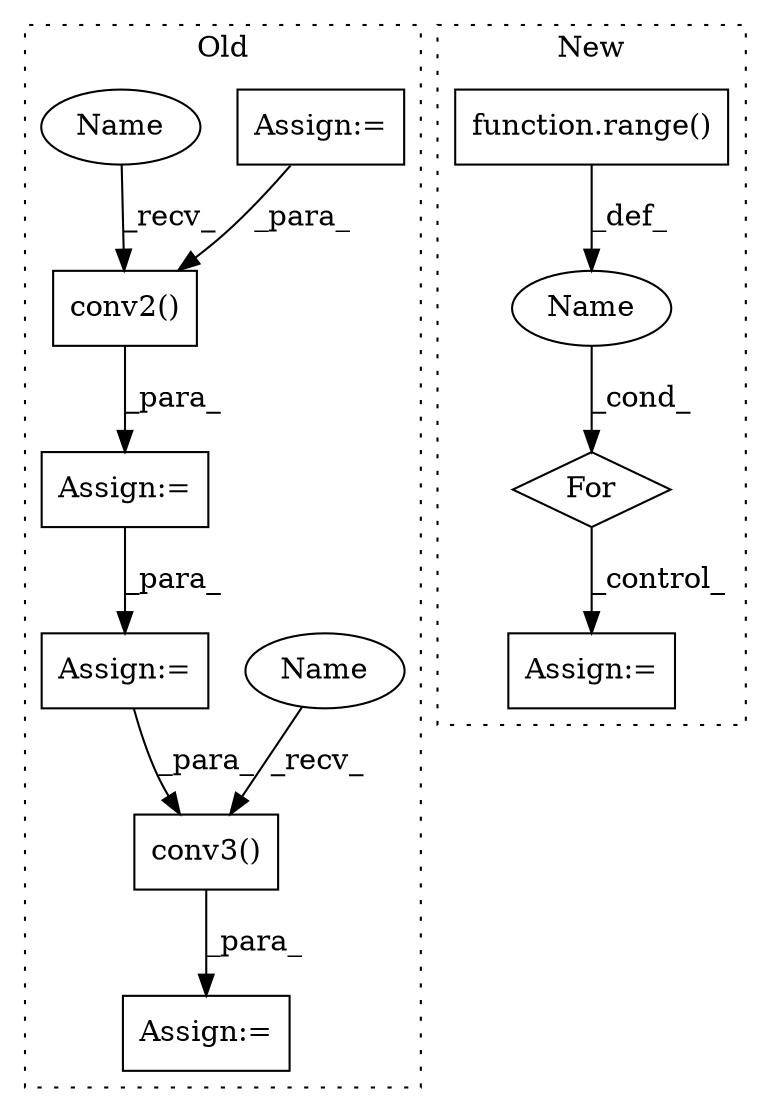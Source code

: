 digraph G {
subgraph cluster0 {
1 [label="conv3()" a="75" s="8378,8391" l="11,1" shape="box"];
3 [label="Assign:=" a="68" s="8375" l="3" shape="box"];
5 [label="conv2()" a="75" s="8241,8254" l="11,1" shape="box"];
6 [label="Assign:=" a="68" s="8212" l="3" shape="box"];
7 [label="Assign:=" a="68" s="8320" l="3" shape="box"];
8 [label="Assign:=" a="68" s="8349" l="3" shape="box"];
11 [label="Name" a="87" s="8378" l="4" shape="ellipse"];
12 [label="Name" a="87" s="8241" l="4" shape="ellipse"];
label = "Old";
style="dotted";
}
subgraph cluster1 {
2 [label="function.range()" a="75" s="7401,7423" l="6,1" shape="box"];
4 [label="For" a="107" s="7392,7424" l="4,14" shape="diamond"];
9 [label="Name" a="87" s="7396" l="1" shape="ellipse"];
10 [label="Assign:=" a="68" s="7477" l="3" shape="box"];
label = "New";
style="dotted";
}
1 -> 3 [label="_para_"];
2 -> 9 [label="_def_"];
4 -> 10 [label="_control_"];
5 -> 7 [label="_para_"];
6 -> 5 [label="_para_"];
7 -> 8 [label="_para_"];
8 -> 1 [label="_para_"];
9 -> 4 [label="_cond_"];
11 -> 1 [label="_recv_"];
12 -> 5 [label="_recv_"];
}